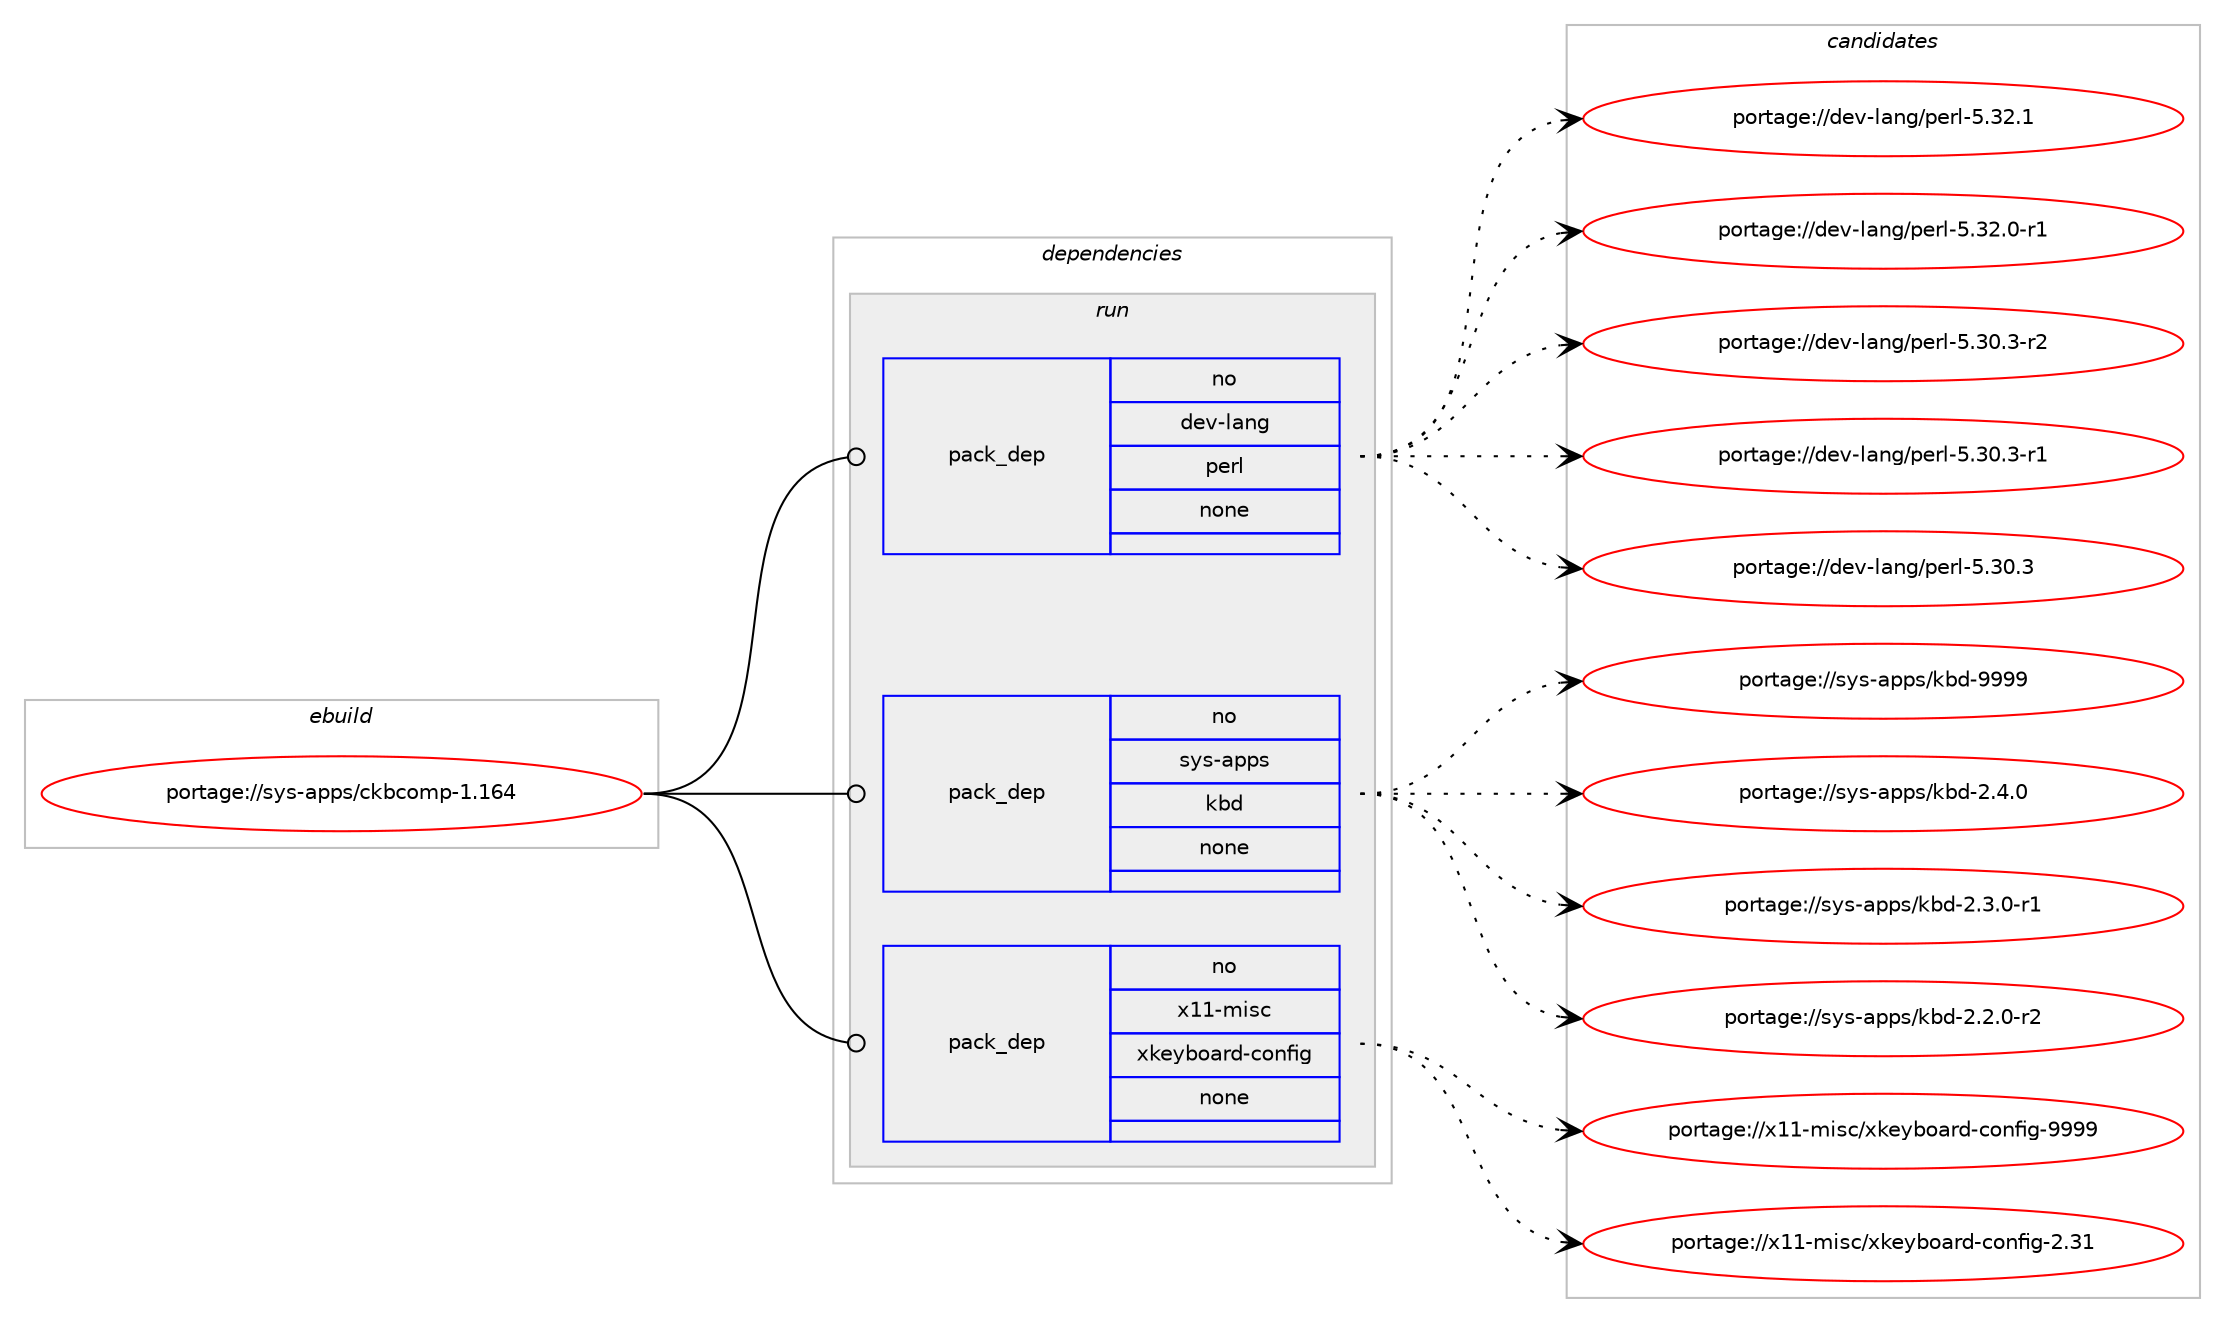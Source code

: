 digraph prolog {

# *************
# Graph options
# *************

newrank=true;
concentrate=true;
compound=true;
graph [rankdir=LR,fontname=Helvetica,fontsize=10,ranksep=1.5];#, ranksep=2.5, nodesep=0.2];
edge  [arrowhead=vee];
node  [fontname=Helvetica,fontsize=10];

# **********
# The ebuild
# **********

subgraph cluster_leftcol {
color=gray;
rank=same;
label=<<i>ebuild</i>>;
id [label="portage://sys-apps/ckbcomp-1.164", color=red, width=4, href="../sys-apps/ckbcomp-1.164.svg"];
}

# ****************
# The dependencies
# ****************

subgraph cluster_midcol {
color=gray;
label=<<i>dependencies</i>>;
subgraph cluster_compile {
fillcolor="#eeeeee";
style=filled;
label=<<i>compile</i>>;
}
subgraph cluster_compileandrun {
fillcolor="#eeeeee";
style=filled;
label=<<i>compile and run</i>>;
}
subgraph cluster_run {
fillcolor="#eeeeee";
style=filled;
label=<<i>run</i>>;
subgraph pack6042 {
dependency8566 [label=<<TABLE BORDER="0" CELLBORDER="1" CELLSPACING="0" CELLPADDING="4" WIDTH="220"><TR><TD ROWSPAN="6" CELLPADDING="30">pack_dep</TD></TR><TR><TD WIDTH="110">no</TD></TR><TR><TD>dev-lang</TD></TR><TR><TD>perl</TD></TR><TR><TD>none</TD></TR><TR><TD></TD></TR></TABLE>>, shape=none, color=blue];
}
id:e -> dependency8566:w [weight=20,style="solid",arrowhead="odot"];
subgraph pack6043 {
dependency8567 [label=<<TABLE BORDER="0" CELLBORDER="1" CELLSPACING="0" CELLPADDING="4" WIDTH="220"><TR><TD ROWSPAN="6" CELLPADDING="30">pack_dep</TD></TR><TR><TD WIDTH="110">no</TD></TR><TR><TD>sys-apps</TD></TR><TR><TD>kbd</TD></TR><TR><TD>none</TD></TR><TR><TD></TD></TR></TABLE>>, shape=none, color=blue];
}
id:e -> dependency8567:w [weight=20,style="solid",arrowhead="odot"];
subgraph pack6044 {
dependency8568 [label=<<TABLE BORDER="0" CELLBORDER="1" CELLSPACING="0" CELLPADDING="4" WIDTH="220"><TR><TD ROWSPAN="6" CELLPADDING="30">pack_dep</TD></TR><TR><TD WIDTH="110">no</TD></TR><TR><TD>x11-misc</TD></TR><TR><TD>xkeyboard-config</TD></TR><TR><TD>none</TD></TR><TR><TD></TD></TR></TABLE>>, shape=none, color=blue];
}
id:e -> dependency8568:w [weight=20,style="solid",arrowhead="odot"];
}
}

# **************
# The candidates
# **************

subgraph cluster_choices {
rank=same;
color=gray;
label=<<i>candidates</i>>;

subgraph choice6042 {
color=black;
nodesep=1;
choice10010111845108971101034711210111410845534651504649 [label="portage://dev-lang/perl-5.32.1", color=red, width=4,href="../dev-lang/perl-5.32.1.svg"];
choice100101118451089711010347112101114108455346515046484511449 [label="portage://dev-lang/perl-5.32.0-r1", color=red, width=4,href="../dev-lang/perl-5.32.0-r1.svg"];
choice100101118451089711010347112101114108455346514846514511450 [label="portage://dev-lang/perl-5.30.3-r2", color=red, width=4,href="../dev-lang/perl-5.30.3-r2.svg"];
choice100101118451089711010347112101114108455346514846514511449 [label="portage://dev-lang/perl-5.30.3-r1", color=red, width=4,href="../dev-lang/perl-5.30.3-r1.svg"];
choice10010111845108971101034711210111410845534651484651 [label="portage://dev-lang/perl-5.30.3", color=red, width=4,href="../dev-lang/perl-5.30.3.svg"];
dependency8566:e -> choice10010111845108971101034711210111410845534651504649:w [style=dotted,weight="100"];
dependency8566:e -> choice100101118451089711010347112101114108455346515046484511449:w [style=dotted,weight="100"];
dependency8566:e -> choice100101118451089711010347112101114108455346514846514511450:w [style=dotted,weight="100"];
dependency8566:e -> choice100101118451089711010347112101114108455346514846514511449:w [style=dotted,weight="100"];
dependency8566:e -> choice10010111845108971101034711210111410845534651484651:w [style=dotted,weight="100"];
}
subgraph choice6043 {
color=black;
nodesep=1;
choice115121115459711211211547107981004557575757 [label="portage://sys-apps/kbd-9999", color=red, width=4,href="../sys-apps/kbd-9999.svg"];
choice11512111545971121121154710798100455046524648 [label="portage://sys-apps/kbd-2.4.0", color=red, width=4,href="../sys-apps/kbd-2.4.0.svg"];
choice115121115459711211211547107981004550465146484511449 [label="portage://sys-apps/kbd-2.3.0-r1", color=red, width=4,href="../sys-apps/kbd-2.3.0-r1.svg"];
choice115121115459711211211547107981004550465046484511450 [label="portage://sys-apps/kbd-2.2.0-r2", color=red, width=4,href="../sys-apps/kbd-2.2.0-r2.svg"];
dependency8567:e -> choice115121115459711211211547107981004557575757:w [style=dotted,weight="100"];
dependency8567:e -> choice11512111545971121121154710798100455046524648:w [style=dotted,weight="100"];
dependency8567:e -> choice115121115459711211211547107981004550465146484511449:w [style=dotted,weight="100"];
dependency8567:e -> choice115121115459711211211547107981004550465046484511450:w [style=dotted,weight="100"];
}
subgraph choice6044 {
color=black;
nodesep=1;
choice1204949451091051159947120107101121981119711410045991111101021051034557575757 [label="portage://x11-misc/xkeyboard-config-9999", color=red, width=4,href="../x11-misc/xkeyboard-config-9999.svg"];
choice1204949451091051159947120107101121981119711410045991111101021051034550465149 [label="portage://x11-misc/xkeyboard-config-2.31", color=red, width=4,href="../x11-misc/xkeyboard-config-2.31.svg"];
dependency8568:e -> choice1204949451091051159947120107101121981119711410045991111101021051034557575757:w [style=dotted,weight="100"];
dependency8568:e -> choice1204949451091051159947120107101121981119711410045991111101021051034550465149:w [style=dotted,weight="100"];
}
}

}
